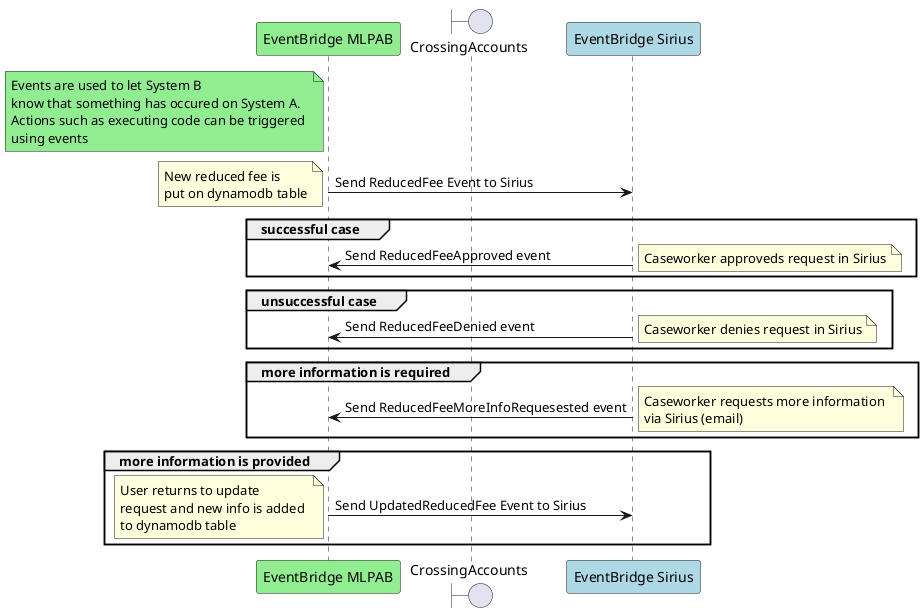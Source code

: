 @startuml eventbridge
participant "EventBridge MLPAB" as EventBridge_MLPAB #lightgreen
boundary CrossingAccounts
participant "EventBridge Sirius" as EventBridge_Sirius #lightblue
note left of EventBridge_MLPAB #lightgreen: Events are used to let System B \nknow that something has occured on System A. \nActions such as executing code can be triggered \nusing events

EventBridge_MLPAB->EventBridge_Sirius: Send ReducedFee Event to Sirius
note left: New reduced fee is \nput on dynamodb table

group successful case

  EventBridge_Sirius->EventBridge_MLPAB: Send ReducedFeeApproved event
  note right: Caseworker approveds request in Sirius
  end

group unsuccessful case

  EventBridge_Sirius->EventBridge_MLPAB: Send ReducedFeeDenied event
  note right: Caseworker denies request in Sirius
  end

group more information is required
  EventBridge_Sirius->EventBridge_MLPAB: Send ReducedFeeMoreInfoRequesested event
  note right: Caseworker requests more information \nvia Sirius (email)
  end

group more information is provided
  EventBridge_MLPAB->EventBridge_Sirius: Send UpdatedReducedFee Event to Sirius
  note left: User returns to update \nrequest and new info is added \nto dynamodb table
  end
@enduml

